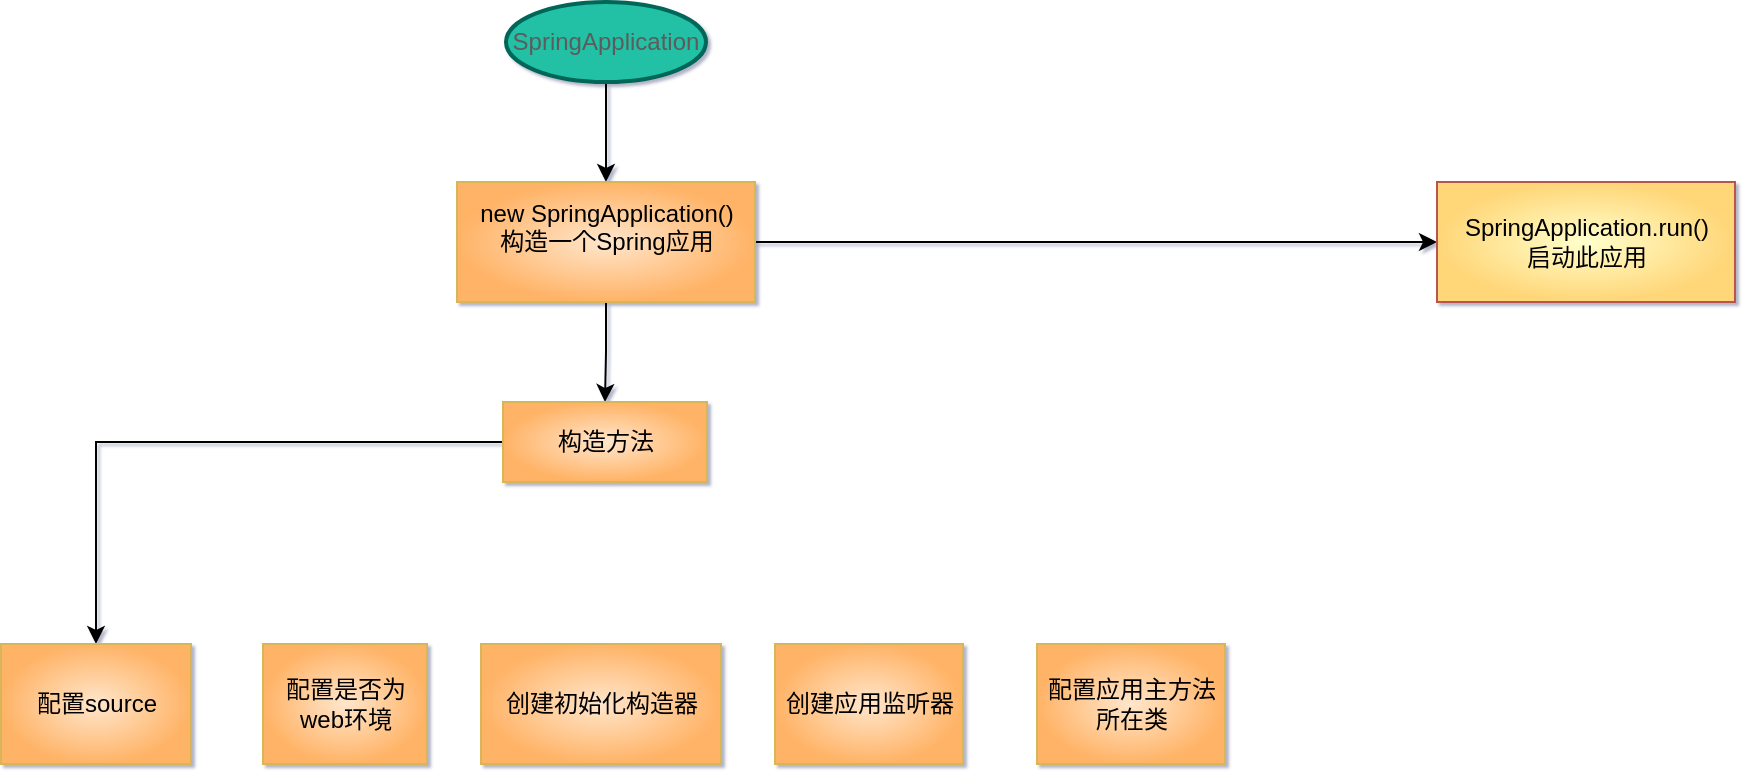 <mxfile version="20.5.3" type="github">
  <diagram id="prtHgNgQTEPvFCAcTncT" name="总览">
    <mxGraphModel dx="2127" dy="629" grid="1" gridSize="10" guides="1" tooltips="1" connect="0" arrows="1" fold="1" page="1" pageScale="1" pageWidth="827" pageHeight="1169" math="1" shadow="1">
      <root>
        <mxCell id="0" />
        <mxCell id="1" parent="0" />
        <mxCell id="hdV7oSyVdia2Qf2Z374a-1" style="rounded=0;orthogonalLoop=1;jettySize=auto;html=1;exitX=0.5;exitY=1;exitDx=0;exitDy=0;exitPerimeter=0;entryX=0.5;entryY=0;entryDx=0;entryDy=0;elbow=vertical;" parent="1" source="8-vGXVchoIqBowFSAs0r-1" target="8-vGXVchoIqBowFSAs0r-7" edge="1">
          <mxGeometry relative="1" as="geometry">
            <mxPoint x="132" y="100" as="sourcePoint" />
            <mxPoint x="155.5" y="160" as="targetPoint" />
          </mxGeometry>
        </mxCell>
        <mxCell id="8-vGXVchoIqBowFSAs0r-1" value="&lt;div&gt;SpringApplication&lt;/div&gt;" style="strokeWidth=2;html=1;shape=mxgraph.flowchart.start_1;whiteSpace=wrap;fillColor=#21C0A5;strokeColor=#006658;fontColor=#5C5C5C;rounded=0;labelBackgroundColor=none;labelBorderColor=none;" parent="1" vertex="1">
          <mxGeometry x="81" y="60" width="100" height="40" as="geometry" />
        </mxCell>
        <mxCell id="hdV7oSyVdia2Qf2Z374a-7" value="" style="edgeStyle=none;rounded=0;orthogonalLoop=1;jettySize=auto;html=1;elbow=vertical;" parent="1" source="8-vGXVchoIqBowFSAs0r-7" target="hdV7oSyVdia2Qf2Z374a-6" edge="1">
          <mxGeometry relative="1" as="geometry" />
        </mxCell>
        <mxCell id="n7Ov-Tm2yEQ00Mx2uHal-2" value="" style="edgeStyle=orthogonalEdgeStyle;rounded=0;orthogonalLoop=1;jettySize=auto;html=1;" edge="1" parent="1" source="8-vGXVchoIqBowFSAs0r-7" target="n7Ov-Tm2yEQ00Mx2uHal-1">
          <mxGeometry relative="1" as="geometry" />
        </mxCell>
        <mxCell id="8-vGXVchoIqBowFSAs0r-7" value="&lt;div&gt;new SpringApplication()&lt;/div&gt;&lt;div&gt;构造一个Spring应用&lt;/div&gt;&lt;div&gt;&lt;br&gt;&lt;/div&gt;" style="rounded=0;whiteSpace=wrap;html=1;fillColor=#FFE6CC;strokeColor=#d6b656;gradientColor=#FFB366;gradientDirection=radial;glass=0;shadow=0;sketch=0;" parent="1" vertex="1">
          <mxGeometry x="56.5" y="150" width="149" height="60" as="geometry" />
        </mxCell>
        <mxCell id="hdV7oSyVdia2Qf2Z374a-6" value="&lt;div&gt;SpringApplication.run()&lt;/div&gt;&lt;div&gt;启动此应用&lt;br&gt;&lt;/div&gt;" style="rounded=0;whiteSpace=wrap;html=1;fillColor=#FFFFCC;strokeColor=#b85450;gradientColor=#FFD678;gradientDirection=radial;sketch=0;" parent="1" vertex="1">
          <mxGeometry x="546.5" y="150" width="149" height="60" as="geometry" />
        </mxCell>
        <mxCell id="n7Ov-Tm2yEQ00Mx2uHal-4" value="" style="edgeStyle=orthogonalEdgeStyle;rounded=0;orthogonalLoop=1;jettySize=auto;html=1;" edge="1" parent="1" source="n7Ov-Tm2yEQ00Mx2uHal-1" target="n7Ov-Tm2yEQ00Mx2uHal-3">
          <mxGeometry relative="1" as="geometry" />
        </mxCell>
        <mxCell id="n7Ov-Tm2yEQ00Mx2uHal-1" value="构造方法" style="rounded=0;whiteSpace=wrap;html=1;fillColor=#FFE6CC;strokeColor=#d6b656;gradientColor=#FFB366;gradientDirection=radial;glass=0;shadow=0;sketch=0;" vertex="1" parent="1">
          <mxGeometry x="79.5" y="260" width="102" height="40" as="geometry" />
        </mxCell>
        <mxCell id="n7Ov-Tm2yEQ00Mx2uHal-3" value="配置source" style="whiteSpace=wrap;html=1;fillColor=#FFE6CC;strokeColor=#d6b656;rounded=0;gradientColor=#FFB366;gradientDirection=radial;glass=0;shadow=0;sketch=0;" vertex="1" parent="1">
          <mxGeometry x="-171.5" y="381" width="95" height="60" as="geometry" />
        </mxCell>
        <mxCell id="n7Ov-Tm2yEQ00Mx2uHal-5" value="配置是否为web环境" style="whiteSpace=wrap;html=1;fillColor=#FFE6CC;strokeColor=#d6b656;rounded=0;gradientColor=#FFB366;gradientDirection=radial;glass=0;shadow=0;sketch=0;" vertex="1" parent="1">
          <mxGeometry x="-40.5" y="381" width="82" height="60" as="geometry" />
        </mxCell>
        <mxCell id="n7Ov-Tm2yEQ00Mx2uHal-7" value="创建初始化构造器" style="whiteSpace=wrap;html=1;fillColor=#FFE6CC;strokeColor=#d6b656;rounded=0;gradientColor=#FFB366;gradientDirection=radial;glass=0;shadow=0;sketch=0;" vertex="1" parent="1">
          <mxGeometry x="68.5" y="381" width="120" height="60" as="geometry" />
        </mxCell>
        <mxCell id="n7Ov-Tm2yEQ00Mx2uHal-8" value="创建应用监听器" style="whiteSpace=wrap;html=1;fillColor=#FFE6CC;strokeColor=#d6b656;rounded=0;gradientColor=#FFB366;gradientDirection=radial;glass=0;shadow=0;sketch=0;" vertex="1" parent="1">
          <mxGeometry x="215.5" y="381" width="94" height="60" as="geometry" />
        </mxCell>
        <mxCell id="n7Ov-Tm2yEQ00Mx2uHal-9" value="配置应用主方法所在类" style="whiteSpace=wrap;html=1;fillColor=#FFE6CC;strokeColor=#d6b656;rounded=0;gradientColor=#FFB366;gradientDirection=radial;glass=0;shadow=0;sketch=0;" vertex="1" parent="1">
          <mxGeometry x="346.5" y="381" width="94" height="60" as="geometry" />
        </mxCell>
      </root>
    </mxGraphModel>
  </diagram>
</mxfile>

